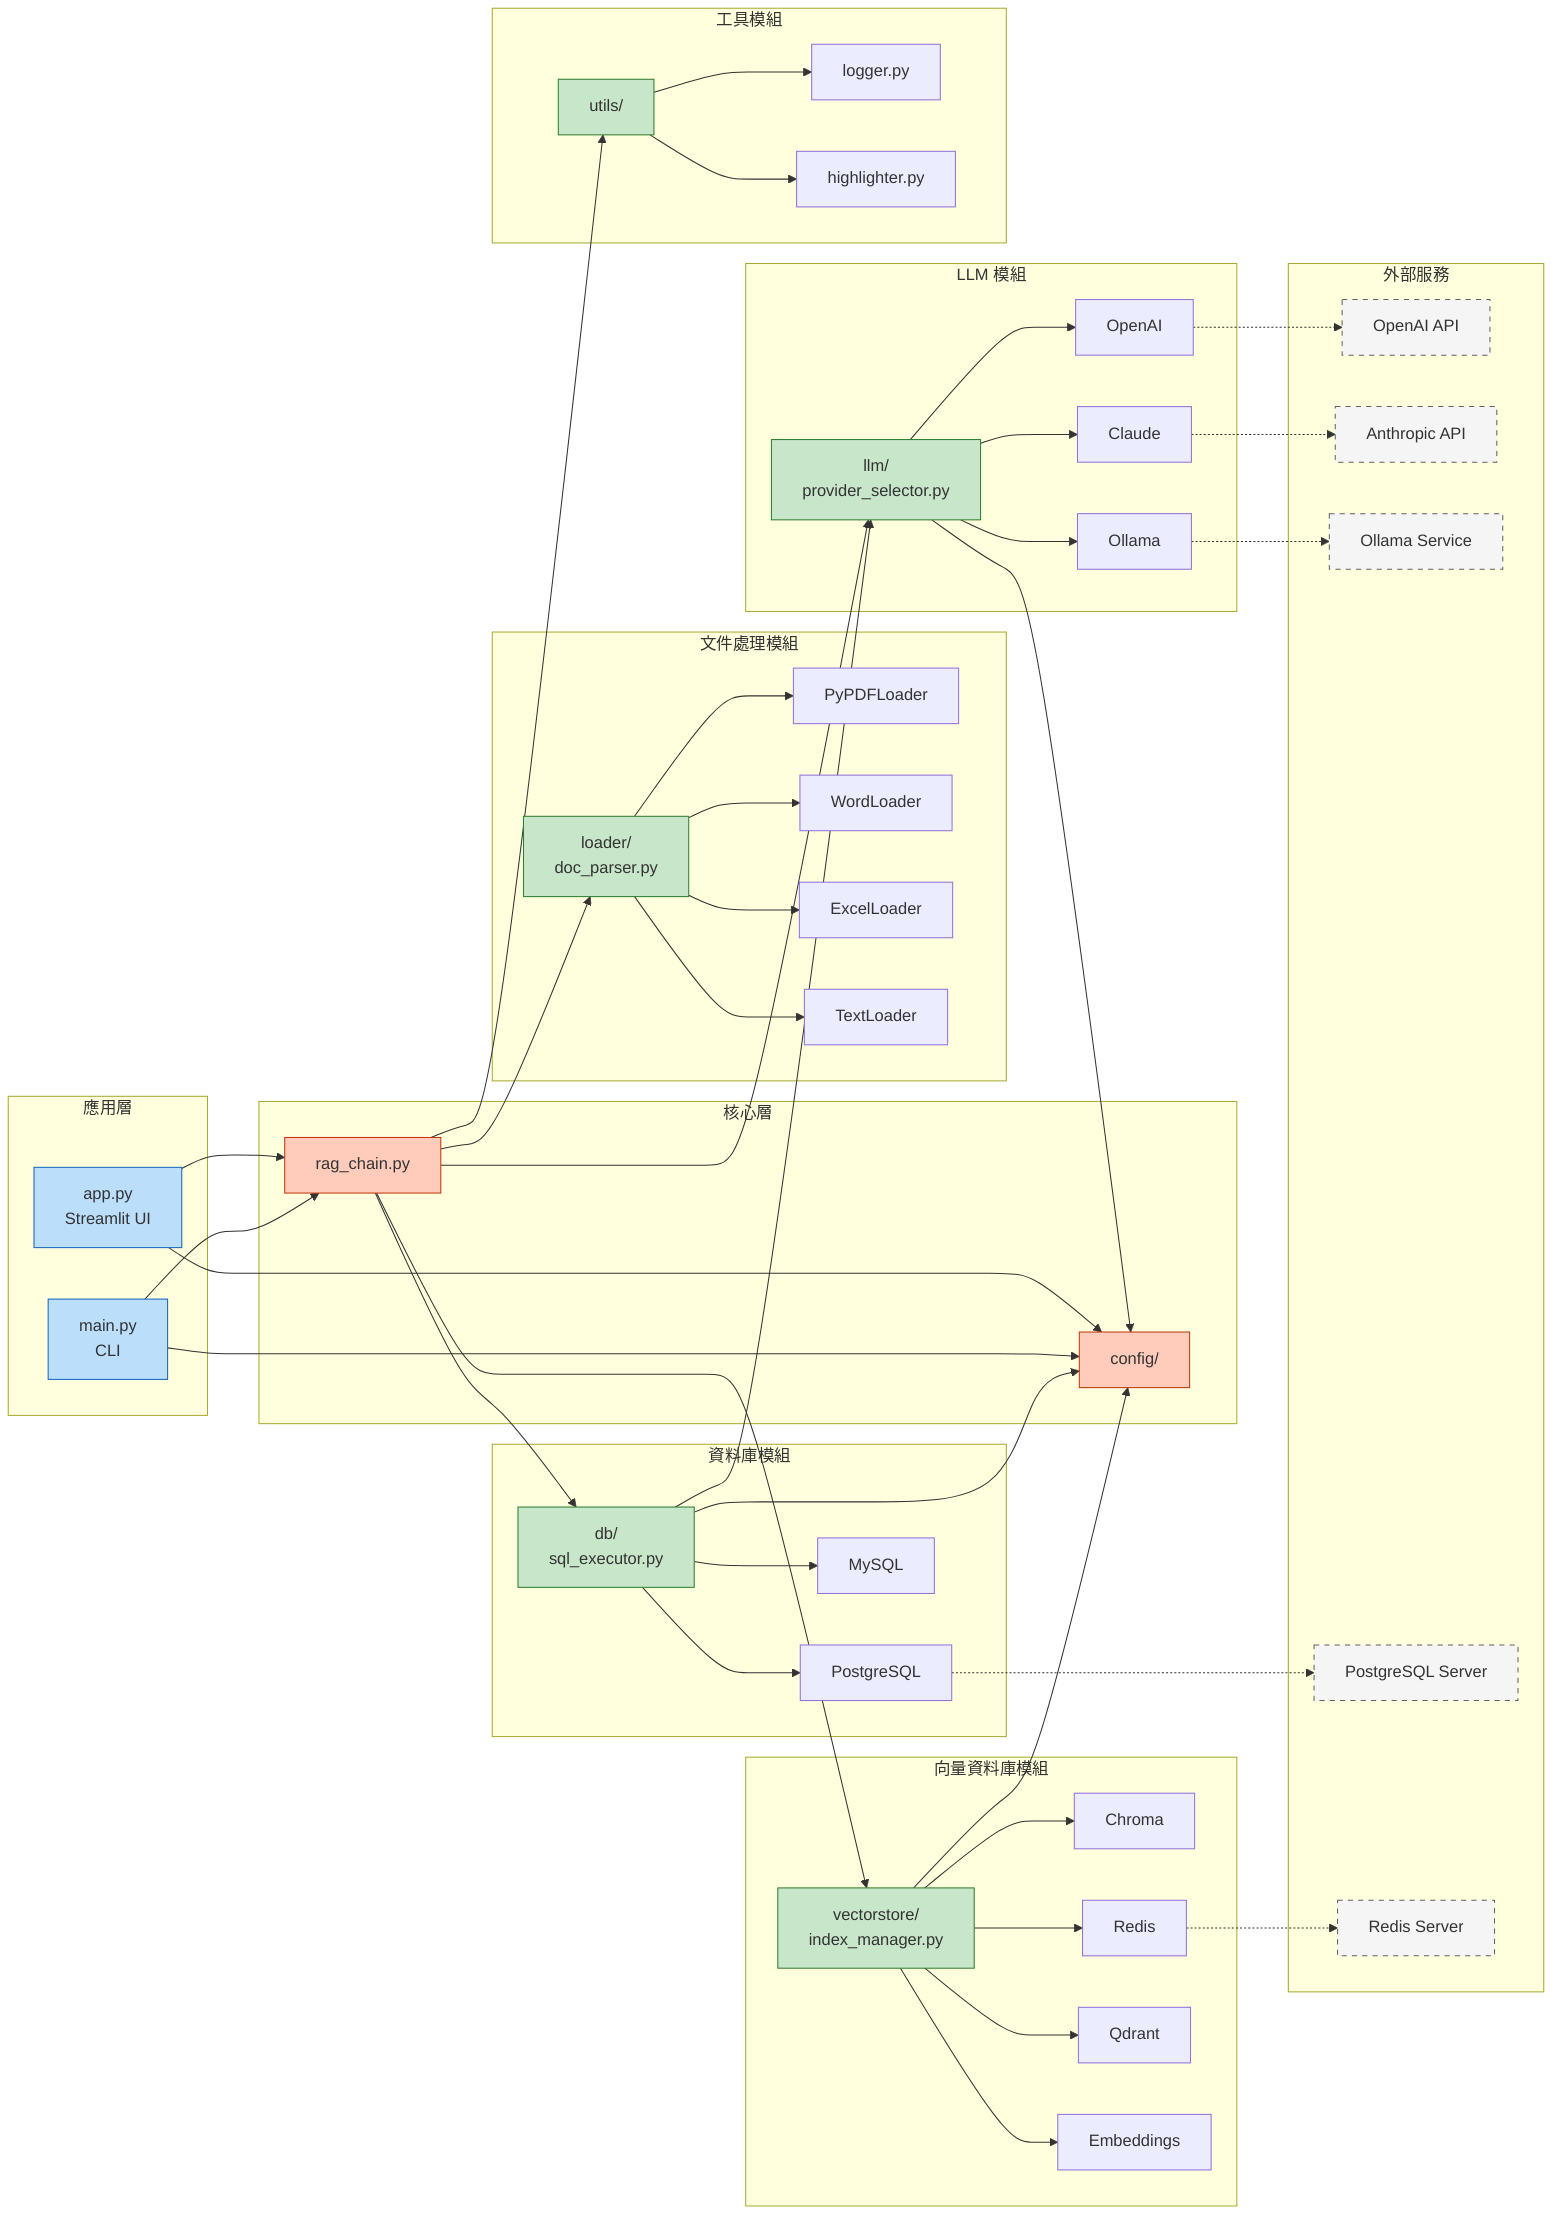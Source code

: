 graph LR
    %% 頂層應用
    subgraph "應用層"
        APP[app.py<br/>Streamlit UI]
        MAIN[main.py<br/>CLI]
    end
    
    %% 核心層
    subgraph "核心層"
        RAG[rag_chain.py]
        CONFIG[config/]
    end
    
    %% 功能模組
    subgraph "LLM 模組"
        LLM[llm/<br/>provider_selector.py]
        OPENAI[OpenAI]
        CLAUDE[Claude]
        OLLAMA[Ollama]
    end
    
    subgraph "文件處理模組"
        LOADER[loader/<br/>doc_parser.py]
        PDF[PyPDFLoader]
        WORD[WordLoader]
        EXCEL[ExcelLoader]
        TEXT[TextLoader]
    end
    
    subgraph "向量資料庫模組"
        VECTOR[vectorstore/<br/>index_manager.py]
        CHROMA[Chroma]
        REDIS[Redis]
        QDRANT[Qdrant]
        EMBED[Embeddings]
    end
    
    subgraph "資料庫模組"
        DB[db/<br/>sql_executor.py]
        PG[PostgreSQL]
        MYSQL[MySQL]
    end
    
    subgraph "工具模組"
        UTILS[utils/]
        LOG[logger.py]
        HIGH[highlighter.py]
    end
    
    %% 依賴關係
    APP --> RAG
    MAIN --> RAG
    APP --> CONFIG
    MAIN --> CONFIG
    
    RAG --> LLM
    RAG --> LOADER
    RAG --> VECTOR
    RAG --> DB
    RAG --> UTILS
    
    LLM --> CONFIG
    LLM --> OPENAI
    LLM --> CLAUDE
    LLM --> OLLAMA
    
    LOADER --> PDF
    LOADER --> WORD
    LOADER --> EXCEL
    LOADER --> TEXT
    
    VECTOR --> CONFIG
    VECTOR --> CHROMA
    VECTOR --> REDIS
    VECTOR --> QDRANT
    VECTOR --> EMBED
    
    DB --> CONFIG
    DB --> LLM
    DB --> PG
    DB --> MYSQL
    
    UTILS --> LOG
    UTILS --> HIGH
    
    %% 外部依賴
    subgraph "外部服務"
        EXT_OPENAI[OpenAI API]
        EXT_CLAUDE[Anthropic API]
        EXT_OLLAMA[Ollama Service]
        EXT_PG[PostgreSQL Server]
        EXT_REDIS[Redis Server]
    end
    
    OPENAI -.-> EXT_OPENAI
    CLAUDE -.-> EXT_CLAUDE
    OLLAMA -.-> EXT_OLLAMA
    PG -.-> EXT_PG
    REDIS -.-> EXT_REDIS
    
    %% 樣式
    classDef appClass fill:#bbdefb,stroke:#1565c0
    classDef coreClass fill:#ffccbc,stroke:#bf360c
    classDef moduleClass fill:#c8e6c9,stroke:#2e7d32
    classDef externalClass fill:#f5f5f5,stroke:#616161,stroke-dasharray: 5 5
    
    class APP,MAIN appClass
    class RAG,CONFIG coreClass
    class LLM,LOADER,VECTOR,DB,UTILS moduleClass
    class EXT_OPENAI,EXT_CLAUDE,EXT_OLLAMA,EXT_PG,EXT_REDIS externalClass